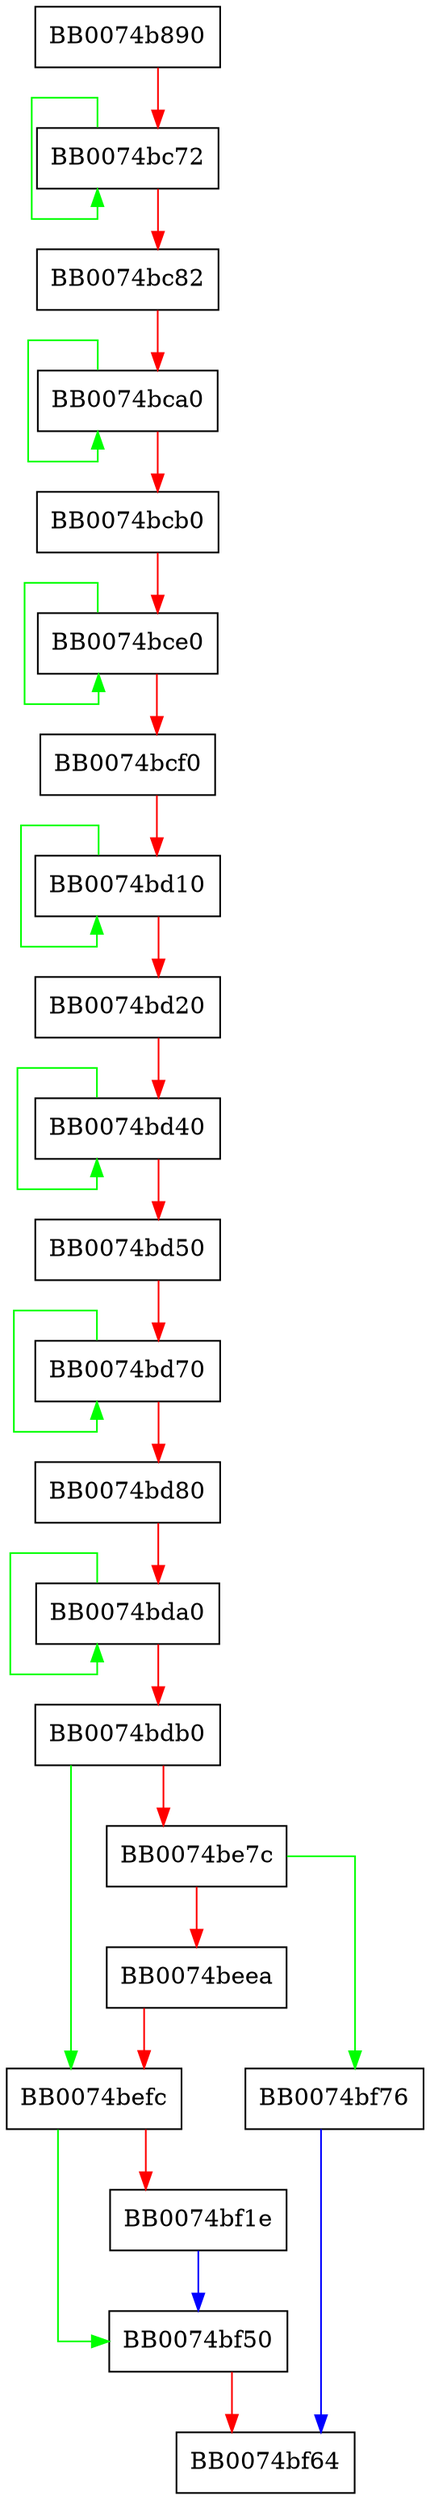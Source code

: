 digraph ge_frombytes_vartime {
  node [shape="box"];
  graph [splines=ortho];
  BB0074b890 -> BB0074bc72 [color="red"];
  BB0074bc72 -> BB0074bc72 [color="green"];
  BB0074bc72 -> BB0074bc82 [color="red"];
  BB0074bc82 -> BB0074bca0 [color="red"];
  BB0074bca0 -> BB0074bca0 [color="green"];
  BB0074bca0 -> BB0074bcb0 [color="red"];
  BB0074bcb0 -> BB0074bce0 [color="red"];
  BB0074bce0 -> BB0074bce0 [color="green"];
  BB0074bce0 -> BB0074bcf0 [color="red"];
  BB0074bcf0 -> BB0074bd10 [color="red"];
  BB0074bd10 -> BB0074bd10 [color="green"];
  BB0074bd10 -> BB0074bd20 [color="red"];
  BB0074bd20 -> BB0074bd40 [color="red"];
  BB0074bd40 -> BB0074bd40 [color="green"];
  BB0074bd40 -> BB0074bd50 [color="red"];
  BB0074bd50 -> BB0074bd70 [color="red"];
  BB0074bd70 -> BB0074bd70 [color="green"];
  BB0074bd70 -> BB0074bd80 [color="red"];
  BB0074bd80 -> BB0074bda0 [color="red"];
  BB0074bda0 -> BB0074bda0 [color="green"];
  BB0074bda0 -> BB0074bdb0 [color="red"];
  BB0074bdb0 -> BB0074befc [color="green"];
  BB0074bdb0 -> BB0074be7c [color="red"];
  BB0074be7c -> BB0074bf76 [color="green"];
  BB0074be7c -> BB0074beea [color="red"];
  BB0074beea -> BB0074befc [color="red"];
  BB0074befc -> BB0074bf50 [color="green"];
  BB0074befc -> BB0074bf1e [color="red"];
  BB0074bf1e -> BB0074bf50 [color="blue"];
  BB0074bf50 -> BB0074bf64 [color="red"];
  BB0074bf76 -> BB0074bf64 [color="blue"];
}